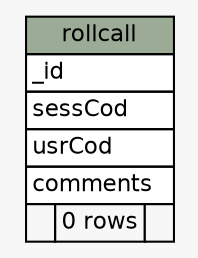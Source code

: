 // dot 2.26.3 on Linux 3.11.0-12-generic
// SchemaSpy rev 590
digraph "rollcall" {
  graph [
    rankdir="RL"
    bgcolor="#f7f7f7"
    nodesep="0.18"
    ranksep="0.46"
    fontname="Helvetica"
    fontsize="11"
  ];
  node [
    fontname="Helvetica"
    fontsize="11"
    shape="plaintext"
  ];
  edge [
    arrowsize="0.8"
  ];
  "rollcall" [
    label=<
    <TABLE BORDER="0" CELLBORDER="1" CELLSPACING="0" BGCOLOR="#ffffff">
      <TR><TD COLSPAN="3" BGCOLOR="#9bab96" ALIGN="CENTER">rollcall</TD></TR>
      <TR><TD PORT="_id" COLSPAN="3" ALIGN="LEFT">_id</TD></TR>
      <TR><TD PORT="sessCod" COLSPAN="3" ALIGN="LEFT">sessCod</TD></TR>
      <TR><TD PORT="usrCod" COLSPAN="3" ALIGN="LEFT">usrCod</TD></TR>
      <TR><TD PORT="comments" COLSPAN="3" ALIGN="LEFT">comments</TD></TR>
      <TR><TD ALIGN="LEFT" BGCOLOR="#f7f7f7">  </TD><TD ALIGN="RIGHT" BGCOLOR="#f7f7f7">0 rows</TD><TD ALIGN="RIGHT" BGCOLOR="#f7f7f7">  </TD></TR>
    </TABLE>>
    URL="tables/rollcall.html"
    tooltip="rollcall"
  ];
}
